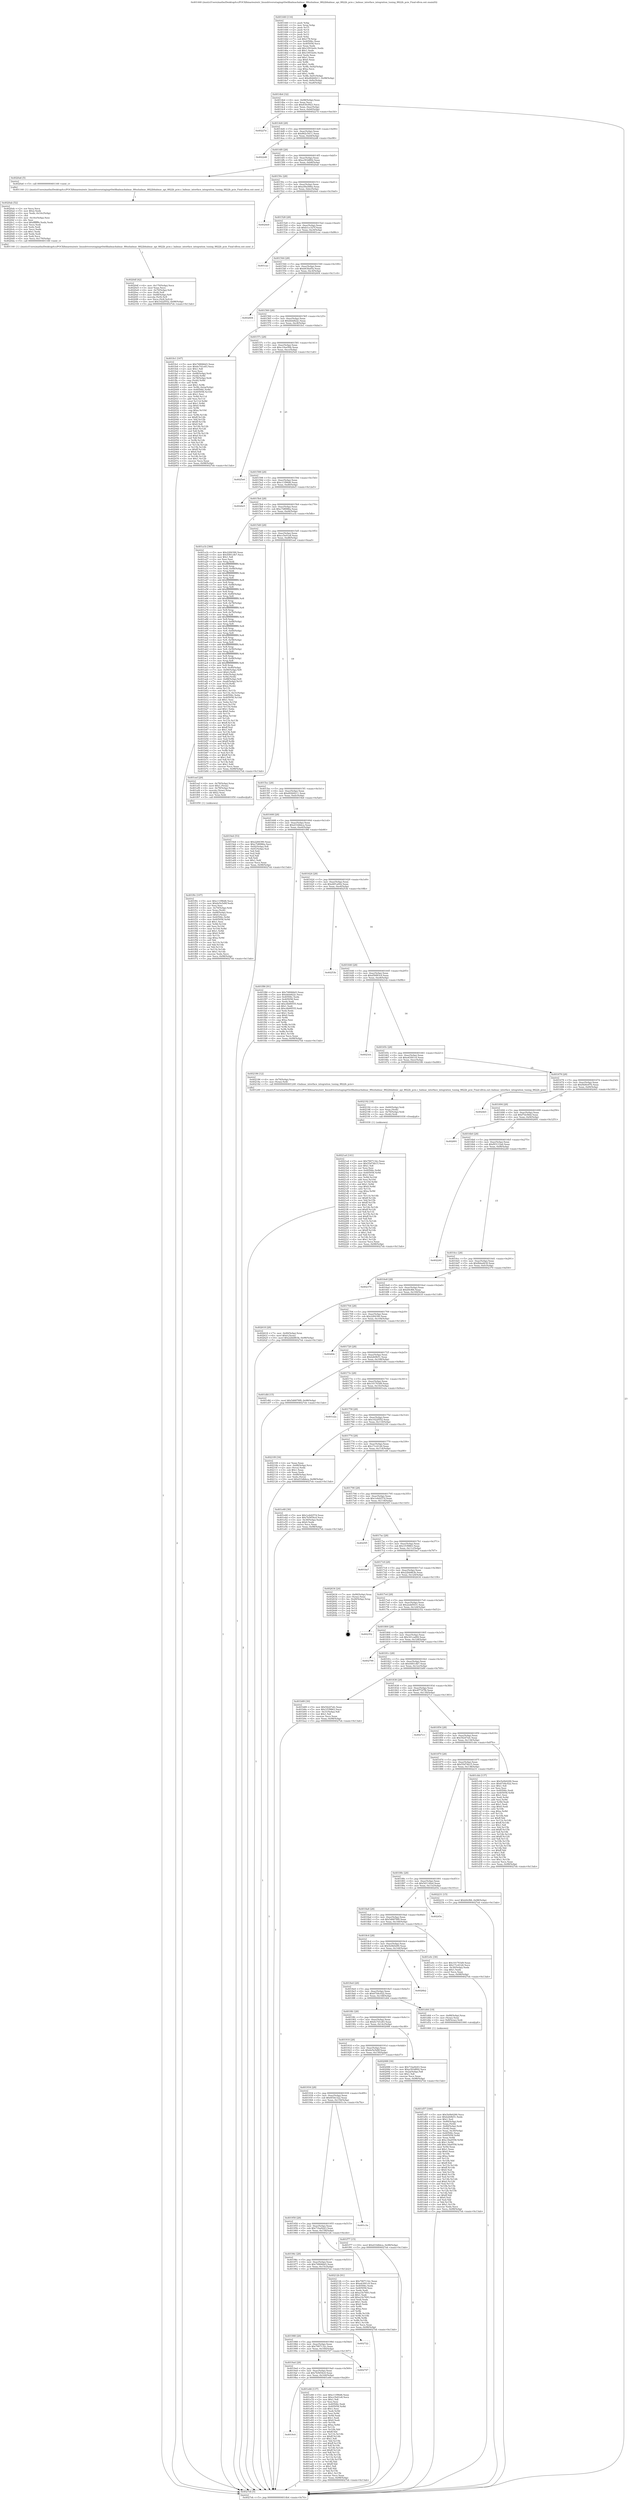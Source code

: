digraph "0x401440" {
  label = "0x401440 (/mnt/c/Users/mathe/Desktop/tcc/POCII/binaries/extr_linuxdriversstagingrtlwifihalmachalmac_88xxhalmac_8822bhalmac_api_8822b_pcie.c_halmac_interface_integration_tuning_8822b_pcie_Final-ollvm.out::main(0))"
  labelloc = "t"
  node[shape=record]

  Entry [label="",width=0.3,height=0.3,shape=circle,fillcolor=black,style=filled]
  "0x4014b4" [label="{
     0x4014b4 [32]\l
     | [instrs]\l
     &nbsp;&nbsp;0x4014b4 \<+6\>: mov -0x98(%rbp),%eax\l
     &nbsp;&nbsp;0x4014ba \<+2\>: mov %eax,%ecx\l
     &nbsp;&nbsp;0x4014bc \<+6\>: sub $0x830cf923,%ecx\l
     &nbsp;&nbsp;0x4014c2 \<+6\>: mov %eax,-0xac(%rbp)\l
     &nbsp;&nbsp;0x4014c8 \<+6\>: mov %ecx,-0xb0(%rbp)\l
     &nbsp;&nbsp;0x4014ce \<+6\>: je 000000000040227d \<main+0xe3d\>\l
  }"]
  "0x40227d" [label="{
     0x40227d\l
  }", style=dashed]
  "0x4014d4" [label="{
     0x4014d4 [28]\l
     | [instrs]\l
     &nbsp;&nbsp;0x4014d4 \<+5\>: jmp 00000000004014d9 \<main+0x99\>\l
     &nbsp;&nbsp;0x4014d9 \<+6\>: mov -0xac(%rbp),%eax\l
     &nbsp;&nbsp;0x4014df \<+5\>: sub $0x862c5411,%eax\l
     &nbsp;&nbsp;0x4014e4 \<+6\>: mov %eax,-0xb4(%rbp)\l
     &nbsp;&nbsp;0x4014ea \<+6\>: je 00000000004022d8 \<main+0xe98\>\l
  }"]
  Exit [label="",width=0.3,height=0.3,shape=circle,fillcolor=black,style=filled,peripheries=2]
  "0x4022d8" [label="{
     0x4022d8\l
  }", style=dashed]
  "0x4014f0" [label="{
     0x4014f0 [28]\l
     | [instrs]\l
     &nbsp;&nbsp;0x4014f0 \<+5\>: jmp 00000000004014f5 \<main+0xb5\>\l
     &nbsp;&nbsp;0x4014f5 \<+6\>: mov -0xac(%rbp),%eax\l
     &nbsp;&nbsp;0x4014fb \<+5\>: sub $0xa393d892,%eax\l
     &nbsp;&nbsp;0x401500 \<+6\>: mov %eax,-0xb8(%rbp)\l
     &nbsp;&nbsp;0x401506 \<+6\>: je 00000000004020a6 \<main+0xc66\>\l
  }"]
  "0x4021a4" [label="{
     0x4021a4 [141]\l
     | [instrs]\l
     &nbsp;&nbsp;0x4021a4 \<+5\>: mov $0x7907132c,%eax\l
     &nbsp;&nbsp;0x4021a9 \<+5\>: mov $0x55d74b15,%ecx\l
     &nbsp;&nbsp;0x4021ae \<+2\>: mov $0x1,%dl\l
     &nbsp;&nbsp;0x4021b0 \<+2\>: xor %esi,%esi\l
     &nbsp;&nbsp;0x4021b2 \<+8\>: mov 0x40506c,%r8d\l
     &nbsp;&nbsp;0x4021ba \<+8\>: mov 0x405058,%r9d\l
     &nbsp;&nbsp;0x4021c2 \<+3\>: sub $0x1,%esi\l
     &nbsp;&nbsp;0x4021c5 \<+3\>: mov %r8d,%r10d\l
     &nbsp;&nbsp;0x4021c8 \<+3\>: add %esi,%r10d\l
     &nbsp;&nbsp;0x4021cb \<+4\>: imul %r10d,%r8d\l
     &nbsp;&nbsp;0x4021cf \<+4\>: and $0x1,%r8d\l
     &nbsp;&nbsp;0x4021d3 \<+4\>: cmp $0x0,%r8d\l
     &nbsp;&nbsp;0x4021d7 \<+4\>: sete %r11b\l
     &nbsp;&nbsp;0x4021db \<+4\>: cmp $0xa,%r9d\l
     &nbsp;&nbsp;0x4021df \<+3\>: setl %bl\l
     &nbsp;&nbsp;0x4021e2 \<+3\>: mov %r11b,%r14b\l
     &nbsp;&nbsp;0x4021e5 \<+4\>: xor $0xff,%r14b\l
     &nbsp;&nbsp;0x4021e9 \<+3\>: mov %bl,%r15b\l
     &nbsp;&nbsp;0x4021ec \<+4\>: xor $0xff,%r15b\l
     &nbsp;&nbsp;0x4021f0 \<+3\>: xor $0x1,%dl\l
     &nbsp;&nbsp;0x4021f3 \<+3\>: mov %r14b,%r12b\l
     &nbsp;&nbsp;0x4021f6 \<+4\>: and $0xff,%r12b\l
     &nbsp;&nbsp;0x4021fa \<+3\>: and %dl,%r11b\l
     &nbsp;&nbsp;0x4021fd \<+3\>: mov %r15b,%r13b\l
     &nbsp;&nbsp;0x402200 \<+4\>: and $0xff,%r13b\l
     &nbsp;&nbsp;0x402204 \<+2\>: and %dl,%bl\l
     &nbsp;&nbsp;0x402206 \<+3\>: or %r11b,%r12b\l
     &nbsp;&nbsp;0x402209 \<+3\>: or %bl,%r13b\l
     &nbsp;&nbsp;0x40220c \<+3\>: xor %r13b,%r12b\l
     &nbsp;&nbsp;0x40220f \<+3\>: or %r15b,%r14b\l
     &nbsp;&nbsp;0x402212 \<+4\>: xor $0xff,%r14b\l
     &nbsp;&nbsp;0x402216 \<+3\>: or $0x1,%dl\l
     &nbsp;&nbsp;0x402219 \<+3\>: and %dl,%r14b\l
     &nbsp;&nbsp;0x40221c \<+3\>: or %r14b,%r12b\l
     &nbsp;&nbsp;0x40221f \<+4\>: test $0x1,%r12b\l
     &nbsp;&nbsp;0x402223 \<+3\>: cmovne %ecx,%eax\l
     &nbsp;&nbsp;0x402226 \<+6\>: mov %eax,-0x98(%rbp)\l
     &nbsp;&nbsp;0x40222c \<+5\>: jmp 00000000004027eb \<main+0x13ab\>\l
  }"]
  "0x4020a6" [label="{
     0x4020a6 [5]\l
     | [instrs]\l
     &nbsp;&nbsp;0x4020a6 \<+5\>: call 0000000000401160 \<next_i\>\l
     | [calls]\l
     &nbsp;&nbsp;0x401160 \{1\} (/mnt/c/Users/mathe/Desktop/tcc/POCII/binaries/extr_linuxdriversstagingrtlwifihalmachalmac_88xxhalmac_8822bhalmac_api_8822b_pcie.c_halmac_interface_integration_tuning_8822b_pcie_Final-ollvm.out::next_i)\l
  }"]
  "0x40150c" [label="{
     0x40150c [28]\l
     | [instrs]\l
     &nbsp;&nbsp;0x40150c \<+5\>: jmp 0000000000401511 \<main+0xd1\>\l
     &nbsp;&nbsp;0x401511 \<+6\>: mov -0xac(%rbp),%eax\l
     &nbsp;&nbsp;0x401517 \<+5\>: sub $0xa56a566a,%eax\l
     &nbsp;&nbsp;0x40151c \<+6\>: mov %eax,-0xbc(%rbp)\l
     &nbsp;&nbsp;0x401522 \<+6\>: je 00000000004024e0 \<main+0x10a0\>\l
  }"]
  "0x402192" [label="{
     0x402192 [18]\l
     | [instrs]\l
     &nbsp;&nbsp;0x402192 \<+4\>: mov -0x60(%rbp),%rdi\l
     &nbsp;&nbsp;0x402196 \<+2\>: mov %eax,(%rdi)\l
     &nbsp;&nbsp;0x402198 \<+4\>: mov -0x70(%rbp),%rdi\l
     &nbsp;&nbsp;0x40219c \<+3\>: mov (%rdi),%rdi\l
     &nbsp;&nbsp;0x40219f \<+5\>: call 0000000000401030 \<free@plt\>\l
     | [calls]\l
     &nbsp;&nbsp;0x401030 \{1\} (unknown)\l
  }"]
  "0x4024e0" [label="{
     0x4024e0\l
  }", style=dashed]
  "0x401528" [label="{
     0x401528 [28]\l
     | [instrs]\l
     &nbsp;&nbsp;0x401528 \<+5\>: jmp 000000000040152d \<main+0xed\>\l
     &nbsp;&nbsp;0x40152d \<+6\>: mov -0xac(%rbp),%eax\l
     &nbsp;&nbsp;0x401533 \<+5\>: sub $0xb1cc327f,%eax\l
     &nbsp;&nbsp;0x401538 \<+6\>: mov %eax,-0xc0(%rbp)\l
     &nbsp;&nbsp;0x40153e \<+6\>: je 0000000000401cac \<main+0x86c\>\l
  }"]
  "0x4020df" [label="{
     0x4020df [42]\l
     | [instrs]\l
     &nbsp;&nbsp;0x4020df \<+6\>: mov -0x170(%rbp),%ecx\l
     &nbsp;&nbsp;0x4020e5 \<+3\>: imul %eax,%ecx\l
     &nbsp;&nbsp;0x4020e8 \<+4\>: mov -0x70(%rbp),%r8\l
     &nbsp;&nbsp;0x4020ec \<+3\>: mov (%r8),%r8\l
     &nbsp;&nbsp;0x4020ef \<+4\>: mov -0x68(%rbp),%r9\l
     &nbsp;&nbsp;0x4020f3 \<+3\>: movslq (%r9),%r9\l
     &nbsp;&nbsp;0x4020f6 \<+4\>: mov %ecx,(%r8,%r9,4)\l
     &nbsp;&nbsp;0x4020fa \<+10\>: movl $0x1022f552,-0x98(%rbp)\l
     &nbsp;&nbsp;0x402104 \<+5\>: jmp 00000000004027eb \<main+0x13ab\>\l
  }"]
  "0x401cac" [label="{
     0x401cac\l
  }", style=dashed]
  "0x401544" [label="{
     0x401544 [28]\l
     | [instrs]\l
     &nbsp;&nbsp;0x401544 \<+5\>: jmp 0000000000401549 \<main+0x109\>\l
     &nbsp;&nbsp;0x401549 \<+6\>: mov -0xac(%rbp),%eax\l
     &nbsp;&nbsp;0x40154f \<+5\>: sub $0xb63fad5a,%eax\l
     &nbsp;&nbsp;0x401554 \<+6\>: mov %eax,-0xc4(%rbp)\l
     &nbsp;&nbsp;0x40155a \<+6\>: je 0000000000402604 \<main+0x11c4\>\l
  }"]
  "0x4020ab" [label="{
     0x4020ab [52]\l
     | [instrs]\l
     &nbsp;&nbsp;0x4020ab \<+2\>: xor %ecx,%ecx\l
     &nbsp;&nbsp;0x4020ad \<+5\>: mov $0x2,%edx\l
     &nbsp;&nbsp;0x4020b2 \<+6\>: mov %edx,-0x16c(%rbp)\l
     &nbsp;&nbsp;0x4020b8 \<+1\>: cltd\l
     &nbsp;&nbsp;0x4020b9 \<+6\>: mov -0x16c(%rbp),%esi\l
     &nbsp;&nbsp;0x4020bf \<+2\>: idiv %esi\l
     &nbsp;&nbsp;0x4020c1 \<+6\>: imul $0xfffffffe,%edx,%edx\l
     &nbsp;&nbsp;0x4020c7 \<+2\>: mov %ecx,%edi\l
     &nbsp;&nbsp;0x4020c9 \<+2\>: sub %edx,%edi\l
     &nbsp;&nbsp;0x4020cb \<+2\>: mov %ecx,%edx\l
     &nbsp;&nbsp;0x4020cd \<+3\>: sub $0x1,%edx\l
     &nbsp;&nbsp;0x4020d0 \<+2\>: add %edx,%edi\l
     &nbsp;&nbsp;0x4020d2 \<+2\>: sub %edi,%ecx\l
     &nbsp;&nbsp;0x4020d4 \<+6\>: mov %ecx,-0x170(%rbp)\l
     &nbsp;&nbsp;0x4020da \<+5\>: call 0000000000401160 \<next_i\>\l
     | [calls]\l
     &nbsp;&nbsp;0x401160 \{1\} (/mnt/c/Users/mathe/Desktop/tcc/POCII/binaries/extr_linuxdriversstagingrtlwifihalmachalmac_88xxhalmac_8822bhalmac_api_8822b_pcie.c_halmac_interface_integration_tuning_8822b_pcie_Final-ollvm.out::next_i)\l
  }"]
  "0x402604" [label="{
     0x402604\l
  }", style=dashed]
  "0x401560" [label="{
     0x401560 [28]\l
     | [instrs]\l
     &nbsp;&nbsp;0x401560 \<+5\>: jmp 0000000000401565 \<main+0x125\>\l
     &nbsp;&nbsp;0x401565 \<+6\>: mov -0xac(%rbp),%eax\l
     &nbsp;&nbsp;0x40156b \<+5\>: sub $0xbfeb822c,%eax\l
     &nbsp;&nbsp;0x401570 \<+6\>: mov %eax,-0xc8(%rbp)\l
     &nbsp;&nbsp;0x401576 \<+6\>: je 0000000000401fe1 \<main+0xba1\>\l
  }"]
  "0x401f0c" [label="{
     0x401f0c [107]\l
     | [instrs]\l
     &nbsp;&nbsp;0x401f0c \<+5\>: mov $0xc11f96d6,%ecx\l
     &nbsp;&nbsp;0x401f11 \<+5\>: mov $0x6e5e5d9f,%edx\l
     &nbsp;&nbsp;0x401f16 \<+2\>: xor %esi,%esi\l
     &nbsp;&nbsp;0x401f18 \<+4\>: mov -0x70(%rbp),%rdi\l
     &nbsp;&nbsp;0x401f1c \<+3\>: mov %rax,(%rdi)\l
     &nbsp;&nbsp;0x401f1f \<+4\>: mov -0x68(%rbp),%rax\l
     &nbsp;&nbsp;0x401f23 \<+6\>: movl $0x0,(%rax)\l
     &nbsp;&nbsp;0x401f29 \<+8\>: mov 0x40506c,%r8d\l
     &nbsp;&nbsp;0x401f31 \<+8\>: mov 0x405058,%r9d\l
     &nbsp;&nbsp;0x401f39 \<+3\>: sub $0x1,%esi\l
     &nbsp;&nbsp;0x401f3c \<+3\>: mov %r8d,%r10d\l
     &nbsp;&nbsp;0x401f3f \<+3\>: add %esi,%r10d\l
     &nbsp;&nbsp;0x401f42 \<+4\>: imul %r10d,%r8d\l
     &nbsp;&nbsp;0x401f46 \<+4\>: and $0x1,%r8d\l
     &nbsp;&nbsp;0x401f4a \<+4\>: cmp $0x0,%r8d\l
     &nbsp;&nbsp;0x401f4e \<+4\>: sete %r11b\l
     &nbsp;&nbsp;0x401f52 \<+4\>: cmp $0xa,%r9d\l
     &nbsp;&nbsp;0x401f56 \<+3\>: setl %bl\l
     &nbsp;&nbsp;0x401f59 \<+3\>: mov %r11b,%r14b\l
     &nbsp;&nbsp;0x401f5c \<+3\>: and %bl,%r14b\l
     &nbsp;&nbsp;0x401f5f \<+3\>: xor %bl,%r11b\l
     &nbsp;&nbsp;0x401f62 \<+3\>: or %r11b,%r14b\l
     &nbsp;&nbsp;0x401f65 \<+4\>: test $0x1,%r14b\l
     &nbsp;&nbsp;0x401f69 \<+3\>: cmovne %edx,%ecx\l
     &nbsp;&nbsp;0x401f6c \<+6\>: mov %ecx,-0x98(%rbp)\l
     &nbsp;&nbsp;0x401f72 \<+5\>: jmp 00000000004027eb \<main+0x13ab\>\l
  }"]
  "0x401fe1" [label="{
     0x401fe1 [167]\l
     | [instrs]\l
     &nbsp;&nbsp;0x401fe1 \<+5\>: mov $0x748066d3,%eax\l
     &nbsp;&nbsp;0x401fe6 \<+5\>: mov $0x6c7d1e83,%ecx\l
     &nbsp;&nbsp;0x401feb \<+2\>: mov $0x1,%dl\l
     &nbsp;&nbsp;0x401fed \<+2\>: xor %esi,%esi\l
     &nbsp;&nbsp;0x401fef \<+4\>: mov -0x68(%rbp),%rdi\l
     &nbsp;&nbsp;0x401ff3 \<+3\>: mov (%rdi),%r8d\l
     &nbsp;&nbsp;0x401ff6 \<+4\>: mov -0x78(%rbp),%rdi\l
     &nbsp;&nbsp;0x401ffa \<+3\>: cmp (%rdi),%r8d\l
     &nbsp;&nbsp;0x401ffd \<+4\>: setl %r9b\l
     &nbsp;&nbsp;0x402001 \<+4\>: and $0x1,%r9b\l
     &nbsp;&nbsp;0x402005 \<+4\>: mov %r9b,-0x2a(%rbp)\l
     &nbsp;&nbsp;0x402009 \<+8\>: mov 0x40506c,%r8d\l
     &nbsp;&nbsp;0x402011 \<+8\>: mov 0x405058,%r10d\l
     &nbsp;&nbsp;0x402019 \<+3\>: sub $0x1,%esi\l
     &nbsp;&nbsp;0x40201c \<+3\>: mov %r8d,%r11d\l
     &nbsp;&nbsp;0x40201f \<+3\>: add %esi,%r11d\l
     &nbsp;&nbsp;0x402022 \<+4\>: imul %r11d,%r8d\l
     &nbsp;&nbsp;0x402026 \<+4\>: and $0x1,%r8d\l
     &nbsp;&nbsp;0x40202a \<+4\>: cmp $0x0,%r8d\l
     &nbsp;&nbsp;0x40202e \<+4\>: sete %r9b\l
     &nbsp;&nbsp;0x402032 \<+4\>: cmp $0xa,%r10d\l
     &nbsp;&nbsp;0x402036 \<+3\>: setl %bl\l
     &nbsp;&nbsp;0x402039 \<+3\>: mov %r9b,%r14b\l
     &nbsp;&nbsp;0x40203c \<+4\>: xor $0xff,%r14b\l
     &nbsp;&nbsp;0x402040 \<+3\>: mov %bl,%r15b\l
     &nbsp;&nbsp;0x402043 \<+4\>: xor $0xff,%r15b\l
     &nbsp;&nbsp;0x402047 \<+3\>: xor $0x0,%dl\l
     &nbsp;&nbsp;0x40204a \<+3\>: mov %r14b,%r12b\l
     &nbsp;&nbsp;0x40204d \<+4\>: and $0x0,%r12b\l
     &nbsp;&nbsp;0x402051 \<+3\>: and %dl,%r9b\l
     &nbsp;&nbsp;0x402054 \<+3\>: mov %r15b,%r13b\l
     &nbsp;&nbsp;0x402057 \<+4\>: and $0x0,%r13b\l
     &nbsp;&nbsp;0x40205b \<+2\>: and %dl,%bl\l
     &nbsp;&nbsp;0x40205d \<+3\>: or %r9b,%r12b\l
     &nbsp;&nbsp;0x402060 \<+3\>: or %bl,%r13b\l
     &nbsp;&nbsp;0x402063 \<+3\>: xor %r13b,%r12b\l
     &nbsp;&nbsp;0x402066 \<+3\>: or %r15b,%r14b\l
     &nbsp;&nbsp;0x402069 \<+4\>: xor $0xff,%r14b\l
     &nbsp;&nbsp;0x40206d \<+3\>: or $0x0,%dl\l
     &nbsp;&nbsp;0x402070 \<+3\>: and %dl,%r14b\l
     &nbsp;&nbsp;0x402073 \<+3\>: or %r14b,%r12b\l
     &nbsp;&nbsp;0x402076 \<+4\>: test $0x1,%r12b\l
     &nbsp;&nbsp;0x40207a \<+3\>: cmovne %ecx,%eax\l
     &nbsp;&nbsp;0x40207d \<+6\>: mov %eax,-0x98(%rbp)\l
     &nbsp;&nbsp;0x402083 \<+5\>: jmp 00000000004027eb \<main+0x13ab\>\l
  }"]
  "0x40157c" [label="{
     0x40157c [28]\l
     | [instrs]\l
     &nbsp;&nbsp;0x40157c \<+5\>: jmp 0000000000401581 \<main+0x141\>\l
     &nbsp;&nbsp;0x401581 \<+6\>: mov -0xac(%rbp),%eax\l
     &nbsp;&nbsp;0x401587 \<+5\>: sub $0xc10ee50b,%eax\l
     &nbsp;&nbsp;0x40158c \<+6\>: mov %eax,-0xcc(%rbp)\l
     &nbsp;&nbsp;0x401592 \<+6\>: je 00000000004025e6 \<main+0x11a6\>\l
  }"]
  "0x4019c0" [label="{
     0x4019c0\l
  }", style=dashed]
  "0x4025e6" [label="{
     0x4025e6\l
  }", style=dashed]
  "0x401598" [label="{
     0x401598 [28]\l
     | [instrs]\l
     &nbsp;&nbsp;0x401598 \<+5\>: jmp 000000000040159d \<main+0x15d\>\l
     &nbsp;&nbsp;0x40159d \<+6\>: mov -0xac(%rbp),%eax\l
     &nbsp;&nbsp;0x4015a3 \<+5\>: sub $0xc11f96d6,%eax\l
     &nbsp;&nbsp;0x4015a8 \<+6\>: mov %eax,-0xd0(%rbp)\l
     &nbsp;&nbsp;0x4015ae \<+6\>: je 00000000004026e5 \<main+0x12a5\>\l
  }"]
  "0x401e66" [label="{
     0x401e66 [137]\l
     | [instrs]\l
     &nbsp;&nbsp;0x401e66 \<+5\>: mov $0xc11f96d6,%eax\l
     &nbsp;&nbsp;0x401e6b \<+5\>: mov $0xcc5e01e8,%ecx\l
     &nbsp;&nbsp;0x401e70 \<+2\>: mov $0x1,%dl\l
     &nbsp;&nbsp;0x401e72 \<+2\>: xor %esi,%esi\l
     &nbsp;&nbsp;0x401e74 \<+7\>: mov 0x40506c,%edi\l
     &nbsp;&nbsp;0x401e7b \<+8\>: mov 0x405058,%r8d\l
     &nbsp;&nbsp;0x401e83 \<+3\>: sub $0x1,%esi\l
     &nbsp;&nbsp;0x401e86 \<+3\>: mov %edi,%r9d\l
     &nbsp;&nbsp;0x401e89 \<+3\>: add %esi,%r9d\l
     &nbsp;&nbsp;0x401e8c \<+4\>: imul %r9d,%edi\l
     &nbsp;&nbsp;0x401e90 \<+3\>: and $0x1,%edi\l
     &nbsp;&nbsp;0x401e93 \<+3\>: cmp $0x0,%edi\l
     &nbsp;&nbsp;0x401e96 \<+4\>: sete %r10b\l
     &nbsp;&nbsp;0x401e9a \<+4\>: cmp $0xa,%r8d\l
     &nbsp;&nbsp;0x401e9e \<+4\>: setl %r11b\l
     &nbsp;&nbsp;0x401ea2 \<+3\>: mov %r10b,%bl\l
     &nbsp;&nbsp;0x401ea5 \<+3\>: xor $0xff,%bl\l
     &nbsp;&nbsp;0x401ea8 \<+3\>: mov %r11b,%r14b\l
     &nbsp;&nbsp;0x401eab \<+4\>: xor $0xff,%r14b\l
     &nbsp;&nbsp;0x401eaf \<+3\>: xor $0x1,%dl\l
     &nbsp;&nbsp;0x401eb2 \<+3\>: mov %bl,%r15b\l
     &nbsp;&nbsp;0x401eb5 \<+4\>: and $0xff,%r15b\l
     &nbsp;&nbsp;0x401eb9 \<+3\>: and %dl,%r10b\l
     &nbsp;&nbsp;0x401ebc \<+3\>: mov %r14b,%r12b\l
     &nbsp;&nbsp;0x401ebf \<+4\>: and $0xff,%r12b\l
     &nbsp;&nbsp;0x401ec3 \<+3\>: and %dl,%r11b\l
     &nbsp;&nbsp;0x401ec6 \<+3\>: or %r10b,%r15b\l
     &nbsp;&nbsp;0x401ec9 \<+3\>: or %r11b,%r12b\l
     &nbsp;&nbsp;0x401ecc \<+3\>: xor %r12b,%r15b\l
     &nbsp;&nbsp;0x401ecf \<+3\>: or %r14b,%bl\l
     &nbsp;&nbsp;0x401ed2 \<+3\>: xor $0xff,%bl\l
     &nbsp;&nbsp;0x401ed5 \<+3\>: or $0x1,%dl\l
     &nbsp;&nbsp;0x401ed8 \<+2\>: and %dl,%bl\l
     &nbsp;&nbsp;0x401eda \<+3\>: or %bl,%r15b\l
     &nbsp;&nbsp;0x401edd \<+4\>: test $0x1,%r15b\l
     &nbsp;&nbsp;0x401ee1 \<+3\>: cmovne %ecx,%eax\l
     &nbsp;&nbsp;0x401ee4 \<+6\>: mov %eax,-0x98(%rbp)\l
     &nbsp;&nbsp;0x401eea \<+5\>: jmp 00000000004027eb \<main+0x13ab\>\l
  }"]
  "0x4026e5" [label="{
     0x4026e5\l
  }", style=dashed]
  "0x4015b4" [label="{
     0x4015b4 [28]\l
     | [instrs]\l
     &nbsp;&nbsp;0x4015b4 \<+5\>: jmp 00000000004015b9 \<main+0x179\>\l
     &nbsp;&nbsp;0x4015b9 \<+6\>: mov -0xac(%rbp),%eax\l
     &nbsp;&nbsp;0x4015bf \<+5\>: sub $0xc7d8986a,%eax\l
     &nbsp;&nbsp;0x4015c4 \<+6\>: mov %eax,-0xd4(%rbp)\l
     &nbsp;&nbsp;0x4015ca \<+6\>: je 0000000000401a1b \<main+0x5db\>\l
  }"]
  "0x4019a4" [label="{
     0x4019a4 [28]\l
     | [instrs]\l
     &nbsp;&nbsp;0x4019a4 \<+5\>: jmp 00000000004019a9 \<main+0x569\>\l
     &nbsp;&nbsp;0x4019a9 \<+6\>: mov -0xac(%rbp),%eax\l
     &nbsp;&nbsp;0x4019af \<+5\>: sub $0x7b5654c0,%eax\l
     &nbsp;&nbsp;0x4019b4 \<+6\>: mov %eax,-0x164(%rbp)\l
     &nbsp;&nbsp;0x4019ba \<+6\>: je 0000000000401e66 \<main+0xa26\>\l
  }"]
  "0x401a1b" [label="{
     0x401a1b [366]\l
     | [instrs]\l
     &nbsp;&nbsp;0x401a1b \<+5\>: mov $0x2284390,%eax\l
     &nbsp;&nbsp;0x401a20 \<+5\>: mov $0x4481cfb7,%ecx\l
     &nbsp;&nbsp;0x401a25 \<+2\>: mov $0x1,%dl\l
     &nbsp;&nbsp;0x401a27 \<+2\>: xor %esi,%esi\l
     &nbsp;&nbsp;0x401a29 \<+3\>: mov %rsp,%rdi\l
     &nbsp;&nbsp;0x401a2c \<+4\>: add $0xfffffffffffffff0,%rdi\l
     &nbsp;&nbsp;0x401a30 \<+3\>: mov %rdi,%rsp\l
     &nbsp;&nbsp;0x401a33 \<+7\>: mov %rdi,-0x90(%rbp)\l
     &nbsp;&nbsp;0x401a3a \<+3\>: mov %rsp,%rdi\l
     &nbsp;&nbsp;0x401a3d \<+4\>: add $0xfffffffffffffff0,%rdi\l
     &nbsp;&nbsp;0x401a41 \<+3\>: mov %rdi,%rsp\l
     &nbsp;&nbsp;0x401a44 \<+3\>: mov %rsp,%r8\l
     &nbsp;&nbsp;0x401a47 \<+4\>: add $0xfffffffffffffff0,%r8\l
     &nbsp;&nbsp;0x401a4b \<+3\>: mov %r8,%rsp\l
     &nbsp;&nbsp;0x401a4e \<+7\>: mov %r8,-0x88(%rbp)\l
     &nbsp;&nbsp;0x401a55 \<+3\>: mov %rsp,%r8\l
     &nbsp;&nbsp;0x401a58 \<+4\>: add $0xfffffffffffffff0,%r8\l
     &nbsp;&nbsp;0x401a5c \<+3\>: mov %r8,%rsp\l
     &nbsp;&nbsp;0x401a5f \<+4\>: mov %r8,-0x80(%rbp)\l
     &nbsp;&nbsp;0x401a63 \<+3\>: mov %rsp,%r8\l
     &nbsp;&nbsp;0x401a66 \<+4\>: add $0xfffffffffffffff0,%r8\l
     &nbsp;&nbsp;0x401a6a \<+3\>: mov %r8,%rsp\l
     &nbsp;&nbsp;0x401a6d \<+4\>: mov %r8,-0x78(%rbp)\l
     &nbsp;&nbsp;0x401a71 \<+3\>: mov %rsp,%r8\l
     &nbsp;&nbsp;0x401a74 \<+4\>: add $0xfffffffffffffff0,%r8\l
     &nbsp;&nbsp;0x401a78 \<+3\>: mov %r8,%rsp\l
     &nbsp;&nbsp;0x401a7b \<+4\>: mov %r8,-0x70(%rbp)\l
     &nbsp;&nbsp;0x401a7f \<+3\>: mov %rsp,%r8\l
     &nbsp;&nbsp;0x401a82 \<+4\>: add $0xfffffffffffffff0,%r8\l
     &nbsp;&nbsp;0x401a86 \<+3\>: mov %r8,%rsp\l
     &nbsp;&nbsp;0x401a89 \<+4\>: mov %r8,-0x68(%rbp)\l
     &nbsp;&nbsp;0x401a8d \<+3\>: mov %rsp,%r8\l
     &nbsp;&nbsp;0x401a90 \<+4\>: add $0xfffffffffffffff0,%r8\l
     &nbsp;&nbsp;0x401a94 \<+3\>: mov %r8,%rsp\l
     &nbsp;&nbsp;0x401a97 \<+4\>: mov %r8,-0x60(%rbp)\l
     &nbsp;&nbsp;0x401a9b \<+3\>: mov %rsp,%r8\l
     &nbsp;&nbsp;0x401a9e \<+4\>: add $0xfffffffffffffff0,%r8\l
     &nbsp;&nbsp;0x401aa2 \<+3\>: mov %r8,%rsp\l
     &nbsp;&nbsp;0x401aa5 \<+4\>: mov %r8,-0x58(%rbp)\l
     &nbsp;&nbsp;0x401aa9 \<+3\>: mov %rsp,%r8\l
     &nbsp;&nbsp;0x401aac \<+4\>: add $0xfffffffffffffff0,%r8\l
     &nbsp;&nbsp;0x401ab0 \<+3\>: mov %r8,%rsp\l
     &nbsp;&nbsp;0x401ab3 \<+4\>: mov %r8,-0x50(%rbp)\l
     &nbsp;&nbsp;0x401ab7 \<+3\>: mov %rsp,%r8\l
     &nbsp;&nbsp;0x401aba \<+4\>: add $0xfffffffffffffff0,%r8\l
     &nbsp;&nbsp;0x401abe \<+3\>: mov %r8,%rsp\l
     &nbsp;&nbsp;0x401ac1 \<+4\>: mov %r8,-0x48(%rbp)\l
     &nbsp;&nbsp;0x401ac5 \<+3\>: mov %rsp,%r8\l
     &nbsp;&nbsp;0x401ac8 \<+4\>: add $0xfffffffffffffff0,%r8\l
     &nbsp;&nbsp;0x401acc \<+3\>: mov %r8,%rsp\l
     &nbsp;&nbsp;0x401acf \<+4\>: mov %r8,-0x40(%rbp)\l
     &nbsp;&nbsp;0x401ad3 \<+7\>: mov -0x90(%rbp),%r8\l
     &nbsp;&nbsp;0x401ada \<+7\>: movl $0x0,(%r8)\l
     &nbsp;&nbsp;0x401ae1 \<+7\>: mov -0x9c(%rbp),%r9d\l
     &nbsp;&nbsp;0x401ae8 \<+3\>: mov %r9d,(%rdi)\l
     &nbsp;&nbsp;0x401aeb \<+7\>: mov -0x88(%rbp),%r8\l
     &nbsp;&nbsp;0x401af2 \<+7\>: mov -0xa8(%rbp),%r10\l
     &nbsp;&nbsp;0x401af9 \<+3\>: mov %r10,(%r8)\l
     &nbsp;&nbsp;0x401afc \<+3\>: cmpl $0x2,(%rdi)\l
     &nbsp;&nbsp;0x401aff \<+4\>: setne %r11b\l
     &nbsp;&nbsp;0x401b03 \<+4\>: and $0x1,%r11b\l
     &nbsp;&nbsp;0x401b07 \<+4\>: mov %r11b,-0x31(%rbp)\l
     &nbsp;&nbsp;0x401b0b \<+7\>: mov 0x40506c,%ebx\l
     &nbsp;&nbsp;0x401b12 \<+8\>: mov 0x405058,%r14d\l
     &nbsp;&nbsp;0x401b1a \<+3\>: sub $0x1,%esi\l
     &nbsp;&nbsp;0x401b1d \<+3\>: mov %ebx,%r15d\l
     &nbsp;&nbsp;0x401b20 \<+3\>: add %esi,%r15d\l
     &nbsp;&nbsp;0x401b23 \<+4\>: imul %r15d,%ebx\l
     &nbsp;&nbsp;0x401b27 \<+3\>: and $0x1,%ebx\l
     &nbsp;&nbsp;0x401b2a \<+3\>: cmp $0x0,%ebx\l
     &nbsp;&nbsp;0x401b2d \<+4\>: sete %r11b\l
     &nbsp;&nbsp;0x401b31 \<+4\>: cmp $0xa,%r14d\l
     &nbsp;&nbsp;0x401b35 \<+4\>: setl %r12b\l
     &nbsp;&nbsp;0x401b39 \<+3\>: mov %r11b,%r13b\l
     &nbsp;&nbsp;0x401b3c \<+4\>: xor $0xff,%r13b\l
     &nbsp;&nbsp;0x401b40 \<+3\>: mov %r12b,%sil\l
     &nbsp;&nbsp;0x401b43 \<+4\>: xor $0xff,%sil\l
     &nbsp;&nbsp;0x401b47 \<+3\>: xor $0x1,%dl\l
     &nbsp;&nbsp;0x401b4a \<+3\>: mov %r13b,%dil\l
     &nbsp;&nbsp;0x401b4d \<+4\>: and $0xff,%dil\l
     &nbsp;&nbsp;0x401b51 \<+3\>: and %dl,%r11b\l
     &nbsp;&nbsp;0x401b54 \<+3\>: mov %sil,%r8b\l
     &nbsp;&nbsp;0x401b57 \<+4\>: and $0xff,%r8b\l
     &nbsp;&nbsp;0x401b5b \<+3\>: and %dl,%r12b\l
     &nbsp;&nbsp;0x401b5e \<+3\>: or %r11b,%dil\l
     &nbsp;&nbsp;0x401b61 \<+3\>: or %r12b,%r8b\l
     &nbsp;&nbsp;0x401b64 \<+3\>: xor %r8b,%dil\l
     &nbsp;&nbsp;0x401b67 \<+3\>: or %sil,%r13b\l
     &nbsp;&nbsp;0x401b6a \<+4\>: xor $0xff,%r13b\l
     &nbsp;&nbsp;0x401b6e \<+3\>: or $0x1,%dl\l
     &nbsp;&nbsp;0x401b71 \<+3\>: and %dl,%r13b\l
     &nbsp;&nbsp;0x401b74 \<+3\>: or %r13b,%dil\l
     &nbsp;&nbsp;0x401b77 \<+4\>: test $0x1,%dil\l
     &nbsp;&nbsp;0x401b7b \<+3\>: cmovne %ecx,%eax\l
     &nbsp;&nbsp;0x401b7e \<+6\>: mov %eax,-0x98(%rbp)\l
     &nbsp;&nbsp;0x401b84 \<+5\>: jmp 00000000004027eb \<main+0x13ab\>\l
  }"]
  "0x4015d0" [label="{
     0x4015d0 [28]\l
     | [instrs]\l
     &nbsp;&nbsp;0x4015d0 \<+5\>: jmp 00000000004015d5 \<main+0x195\>\l
     &nbsp;&nbsp;0x4015d5 \<+6\>: mov -0xac(%rbp),%eax\l
     &nbsp;&nbsp;0x4015db \<+5\>: sub $0xcc5e01e8,%eax\l
     &nbsp;&nbsp;0x4015e0 \<+6\>: mov %eax,-0xd8(%rbp)\l
     &nbsp;&nbsp;0x4015e6 \<+6\>: je 0000000000401eef \<main+0xaaf\>\l
  }"]
  "0x402747" [label="{
     0x402747\l
  }", style=dashed]
  "0x401eef" [label="{
     0x401eef [29]\l
     | [instrs]\l
     &nbsp;&nbsp;0x401eef \<+4\>: mov -0x78(%rbp),%rax\l
     &nbsp;&nbsp;0x401ef3 \<+6\>: movl $0x1,(%rax)\l
     &nbsp;&nbsp;0x401ef9 \<+4\>: mov -0x78(%rbp),%rax\l
     &nbsp;&nbsp;0x401efd \<+3\>: movslq (%rax),%rax\l
     &nbsp;&nbsp;0x401f00 \<+4\>: shl $0x2,%rax\l
     &nbsp;&nbsp;0x401f04 \<+3\>: mov %rax,%rdi\l
     &nbsp;&nbsp;0x401f07 \<+5\>: call 0000000000401050 \<malloc@plt\>\l
     | [calls]\l
     &nbsp;&nbsp;0x401050 \{1\} (unknown)\l
  }"]
  "0x4015ec" [label="{
     0x4015ec [28]\l
     | [instrs]\l
     &nbsp;&nbsp;0x4015ec \<+5\>: jmp 00000000004015f1 \<main+0x1b1\>\l
     &nbsp;&nbsp;0x4015f1 \<+6\>: mov -0xac(%rbp),%eax\l
     &nbsp;&nbsp;0x4015f7 \<+5\>: sub $0xd02b9211,%eax\l
     &nbsp;&nbsp;0x4015fc \<+6\>: mov %eax,-0xdc(%rbp)\l
     &nbsp;&nbsp;0x401602 \<+6\>: je 00000000004019e6 \<main+0x5a6\>\l
  }"]
  "0x401988" [label="{
     0x401988 [28]\l
     | [instrs]\l
     &nbsp;&nbsp;0x401988 \<+5\>: jmp 000000000040198d \<main+0x54d\>\l
     &nbsp;&nbsp;0x40198d \<+6\>: mov -0xac(%rbp),%eax\l
     &nbsp;&nbsp;0x401993 \<+5\>: sub $0x7907132c,%eax\l
     &nbsp;&nbsp;0x401998 \<+6\>: mov %eax,-0x160(%rbp)\l
     &nbsp;&nbsp;0x40199e \<+6\>: je 0000000000402747 \<main+0x1307\>\l
  }"]
  "0x4019e6" [label="{
     0x4019e6 [53]\l
     | [instrs]\l
     &nbsp;&nbsp;0x4019e6 \<+5\>: mov $0x2284390,%eax\l
     &nbsp;&nbsp;0x4019eb \<+5\>: mov $0xc7d8986a,%ecx\l
     &nbsp;&nbsp;0x4019f0 \<+6\>: mov -0x92(%rbp),%dl\l
     &nbsp;&nbsp;0x4019f6 \<+7\>: mov -0x91(%rbp),%sil\l
     &nbsp;&nbsp;0x4019fd \<+3\>: mov %dl,%dil\l
     &nbsp;&nbsp;0x401a00 \<+3\>: and %sil,%dil\l
     &nbsp;&nbsp;0x401a03 \<+3\>: xor %sil,%dl\l
     &nbsp;&nbsp;0x401a06 \<+3\>: or %dl,%dil\l
     &nbsp;&nbsp;0x401a09 \<+4\>: test $0x1,%dil\l
     &nbsp;&nbsp;0x401a0d \<+3\>: cmovne %ecx,%eax\l
     &nbsp;&nbsp;0x401a10 \<+6\>: mov %eax,-0x98(%rbp)\l
     &nbsp;&nbsp;0x401a16 \<+5\>: jmp 00000000004027eb \<main+0x13ab\>\l
  }"]
  "0x401608" [label="{
     0x401608 [28]\l
     | [instrs]\l
     &nbsp;&nbsp;0x401608 \<+5\>: jmp 000000000040160d \<main+0x1cd\>\l
     &nbsp;&nbsp;0x40160d \<+6\>: mov -0xac(%rbp),%eax\l
     &nbsp;&nbsp;0x401613 \<+5\>: sub $0xd33dbbca,%eax\l
     &nbsp;&nbsp;0x401618 \<+6\>: mov %eax,-0xe0(%rbp)\l
     &nbsp;&nbsp;0x40161e \<+6\>: je 0000000000401f86 \<main+0xb46\>\l
  }"]
  "0x4027eb" [label="{
     0x4027eb [5]\l
     | [instrs]\l
     &nbsp;&nbsp;0x4027eb \<+5\>: jmp 00000000004014b4 \<main+0x74\>\l
  }"]
  "0x401440" [label="{
     0x401440 [116]\l
     | [instrs]\l
     &nbsp;&nbsp;0x401440 \<+1\>: push %rbp\l
     &nbsp;&nbsp;0x401441 \<+3\>: mov %rsp,%rbp\l
     &nbsp;&nbsp;0x401444 \<+2\>: push %r15\l
     &nbsp;&nbsp;0x401446 \<+2\>: push %r14\l
     &nbsp;&nbsp;0x401448 \<+2\>: push %r13\l
     &nbsp;&nbsp;0x40144a \<+2\>: push %r12\l
     &nbsp;&nbsp;0x40144c \<+1\>: push %rbx\l
     &nbsp;&nbsp;0x40144d \<+7\>: sub $0x178,%rsp\l
     &nbsp;&nbsp;0x401454 \<+7\>: mov 0x40506c,%eax\l
     &nbsp;&nbsp;0x40145b \<+7\>: mov 0x405058,%ecx\l
     &nbsp;&nbsp;0x401462 \<+2\>: mov %eax,%edx\l
     &nbsp;&nbsp;0x401464 \<+6\>: add $0x1091be0c,%edx\l
     &nbsp;&nbsp;0x40146a \<+3\>: sub $0x1,%edx\l
     &nbsp;&nbsp;0x40146d \<+6\>: sub $0x1091be0c,%edx\l
     &nbsp;&nbsp;0x401473 \<+3\>: imul %edx,%eax\l
     &nbsp;&nbsp;0x401476 \<+3\>: and $0x1,%eax\l
     &nbsp;&nbsp;0x401479 \<+3\>: cmp $0x0,%eax\l
     &nbsp;&nbsp;0x40147c \<+4\>: sete %r8b\l
     &nbsp;&nbsp;0x401480 \<+4\>: and $0x1,%r8b\l
     &nbsp;&nbsp;0x401484 \<+7\>: mov %r8b,-0x92(%rbp)\l
     &nbsp;&nbsp;0x40148b \<+3\>: cmp $0xa,%ecx\l
     &nbsp;&nbsp;0x40148e \<+4\>: setl %r8b\l
     &nbsp;&nbsp;0x401492 \<+4\>: and $0x1,%r8b\l
     &nbsp;&nbsp;0x401496 \<+7\>: mov %r8b,-0x91(%rbp)\l
     &nbsp;&nbsp;0x40149d \<+10\>: movl $0xd02b9211,-0x98(%rbp)\l
     &nbsp;&nbsp;0x4014a7 \<+6\>: mov %edi,-0x9c(%rbp)\l
     &nbsp;&nbsp;0x4014ad \<+7\>: mov %rsi,-0xa8(%rbp)\l
  }"]
  "0x402722" [label="{
     0x402722\l
  }", style=dashed]
  "0x40196c" [label="{
     0x40196c [28]\l
     | [instrs]\l
     &nbsp;&nbsp;0x40196c \<+5\>: jmp 0000000000401971 \<main+0x531\>\l
     &nbsp;&nbsp;0x401971 \<+6\>: mov -0xac(%rbp),%eax\l
     &nbsp;&nbsp;0x401977 \<+5\>: sub $0x748066d3,%eax\l
     &nbsp;&nbsp;0x40197c \<+6\>: mov %eax,-0x15c(%rbp)\l
     &nbsp;&nbsp;0x401982 \<+6\>: je 0000000000402722 \<main+0x12e2\>\l
  }"]
  "0x401f86" [label="{
     0x401f86 [91]\l
     | [instrs]\l
     &nbsp;&nbsp;0x401f86 \<+5\>: mov $0x748066d3,%eax\l
     &nbsp;&nbsp;0x401f8b \<+5\>: mov $0xbfeb822c,%ecx\l
     &nbsp;&nbsp;0x401f90 \<+7\>: mov 0x40506c,%edx\l
     &nbsp;&nbsp;0x401f97 \<+7\>: mov 0x405058,%esi\l
     &nbsp;&nbsp;0x401f9e \<+2\>: mov %edx,%edi\l
     &nbsp;&nbsp;0x401fa0 \<+6\>: add $0xc6b89555,%edi\l
     &nbsp;&nbsp;0x401fa6 \<+3\>: sub $0x1,%edi\l
     &nbsp;&nbsp;0x401fa9 \<+6\>: sub $0xc6b89555,%edi\l
     &nbsp;&nbsp;0x401faf \<+3\>: imul %edi,%edx\l
     &nbsp;&nbsp;0x401fb2 \<+3\>: and $0x1,%edx\l
     &nbsp;&nbsp;0x401fb5 \<+3\>: cmp $0x0,%edx\l
     &nbsp;&nbsp;0x401fb8 \<+4\>: sete %r8b\l
     &nbsp;&nbsp;0x401fbc \<+3\>: cmp $0xa,%esi\l
     &nbsp;&nbsp;0x401fbf \<+4\>: setl %r9b\l
     &nbsp;&nbsp;0x401fc3 \<+3\>: mov %r8b,%r10b\l
     &nbsp;&nbsp;0x401fc6 \<+3\>: and %r9b,%r10b\l
     &nbsp;&nbsp;0x401fc9 \<+3\>: xor %r9b,%r8b\l
     &nbsp;&nbsp;0x401fcc \<+3\>: or %r8b,%r10b\l
     &nbsp;&nbsp;0x401fcf \<+4\>: test $0x1,%r10b\l
     &nbsp;&nbsp;0x401fd3 \<+3\>: cmovne %ecx,%eax\l
     &nbsp;&nbsp;0x401fd6 \<+6\>: mov %eax,-0x98(%rbp)\l
     &nbsp;&nbsp;0x401fdc \<+5\>: jmp 00000000004027eb \<main+0x13ab\>\l
  }"]
  "0x401624" [label="{
     0x401624 [28]\l
     | [instrs]\l
     &nbsp;&nbsp;0x401624 \<+5\>: jmp 0000000000401629 \<main+0x1e9\>\l
     &nbsp;&nbsp;0x401629 \<+6\>: mov -0xac(%rbp),%eax\l
     &nbsp;&nbsp;0x40162f \<+5\>: sub $0xd4f1a002,%eax\l
     &nbsp;&nbsp;0x401634 \<+6\>: mov %eax,-0xe4(%rbp)\l
     &nbsp;&nbsp;0x40163a \<+6\>: je 000000000040253b \<main+0x10fb\>\l
  }"]
  "0x40212b" [label="{
     0x40212b [91]\l
     | [instrs]\l
     &nbsp;&nbsp;0x40212b \<+5\>: mov $0x7907132c,%eax\l
     &nbsp;&nbsp;0x402130 \<+5\>: mov $0xe63f41c0,%ecx\l
     &nbsp;&nbsp;0x402135 \<+7\>: mov 0x40506c,%edx\l
     &nbsp;&nbsp;0x40213c \<+7\>: mov 0x405058,%esi\l
     &nbsp;&nbsp;0x402143 \<+2\>: mov %edx,%edi\l
     &nbsp;&nbsp;0x402145 \<+6\>: sub $0xa1fe7693,%edi\l
     &nbsp;&nbsp;0x40214b \<+3\>: sub $0x1,%edi\l
     &nbsp;&nbsp;0x40214e \<+6\>: add $0xa1fe7693,%edi\l
     &nbsp;&nbsp;0x402154 \<+3\>: imul %edi,%edx\l
     &nbsp;&nbsp;0x402157 \<+3\>: and $0x1,%edx\l
     &nbsp;&nbsp;0x40215a \<+3\>: cmp $0x0,%edx\l
     &nbsp;&nbsp;0x40215d \<+4\>: sete %r8b\l
     &nbsp;&nbsp;0x402161 \<+3\>: cmp $0xa,%esi\l
     &nbsp;&nbsp;0x402164 \<+4\>: setl %r9b\l
     &nbsp;&nbsp;0x402168 \<+3\>: mov %r8b,%r10b\l
     &nbsp;&nbsp;0x40216b \<+3\>: and %r9b,%r10b\l
     &nbsp;&nbsp;0x40216e \<+3\>: xor %r9b,%r8b\l
     &nbsp;&nbsp;0x402171 \<+3\>: or %r8b,%r10b\l
     &nbsp;&nbsp;0x402174 \<+4\>: test $0x1,%r10b\l
     &nbsp;&nbsp;0x402178 \<+3\>: cmovne %ecx,%eax\l
     &nbsp;&nbsp;0x40217b \<+6\>: mov %eax,-0x98(%rbp)\l
     &nbsp;&nbsp;0x402181 \<+5\>: jmp 00000000004027eb \<main+0x13ab\>\l
  }"]
  "0x40253b" [label="{
     0x40253b\l
  }", style=dashed]
  "0x401640" [label="{
     0x401640 [28]\l
     | [instrs]\l
     &nbsp;&nbsp;0x401640 \<+5\>: jmp 0000000000401645 \<main+0x205\>\l
     &nbsp;&nbsp;0x401645 \<+6\>: mov -0xac(%rbp),%eax\l
     &nbsp;&nbsp;0x40164b \<+5\>: sub $0xd56f83c9,%eax\l
     &nbsp;&nbsp;0x401650 \<+6\>: mov %eax,-0xe8(%rbp)\l
     &nbsp;&nbsp;0x401656 \<+6\>: je 00000000004023cb \<main+0xf8b\>\l
  }"]
  "0x401950" [label="{
     0x401950 [28]\l
     | [instrs]\l
     &nbsp;&nbsp;0x401950 \<+5\>: jmp 0000000000401955 \<main+0x515\>\l
     &nbsp;&nbsp;0x401955 \<+6\>: mov -0xac(%rbp),%eax\l
     &nbsp;&nbsp;0x40195b \<+5\>: sub $0x71ba9243,%eax\l
     &nbsp;&nbsp;0x401960 \<+6\>: mov %eax,-0x158(%rbp)\l
     &nbsp;&nbsp;0x401966 \<+6\>: je 000000000040212b \<main+0xceb\>\l
  }"]
  "0x4023cb" [label="{
     0x4023cb\l
  }", style=dashed]
  "0x40165c" [label="{
     0x40165c [28]\l
     | [instrs]\l
     &nbsp;&nbsp;0x40165c \<+5\>: jmp 0000000000401661 \<main+0x221\>\l
     &nbsp;&nbsp;0x401661 \<+6\>: mov -0xac(%rbp),%eax\l
     &nbsp;&nbsp;0x401667 \<+5\>: sub $0xe63f41c0,%eax\l
     &nbsp;&nbsp;0x40166c \<+6\>: mov %eax,-0xec(%rbp)\l
     &nbsp;&nbsp;0x401672 \<+6\>: je 0000000000402186 \<main+0xd46\>\l
  }"]
  "0x401c3a" [label="{
     0x401c3a\l
  }", style=dashed]
  "0x402186" [label="{
     0x402186 [12]\l
     | [instrs]\l
     &nbsp;&nbsp;0x402186 \<+4\>: mov -0x70(%rbp),%rax\l
     &nbsp;&nbsp;0x40218a \<+3\>: mov (%rax),%rdi\l
     &nbsp;&nbsp;0x40218d \<+5\>: call 0000000000401240 \<halmac_interface_integration_tuning_8822b_pcie\>\l
     | [calls]\l
     &nbsp;&nbsp;0x401240 \{1\} (/mnt/c/Users/mathe/Desktop/tcc/POCII/binaries/extr_linuxdriversstagingrtlwifihalmachalmac_88xxhalmac_8822bhalmac_api_8822b_pcie.c_halmac_interface_integration_tuning_8822b_pcie_Final-ollvm.out::halmac_interface_integration_tuning_8822b_pcie)\l
  }"]
  "0x401678" [label="{
     0x401678 [28]\l
     | [instrs]\l
     &nbsp;&nbsp;0x401678 \<+5\>: jmp 000000000040167d \<main+0x23d\>\l
     &nbsp;&nbsp;0x40167d \<+6\>: mov -0xac(%rbp),%eax\l
     &nbsp;&nbsp;0x401683 \<+5\>: sub $0xf4d0e97b,%eax\l
     &nbsp;&nbsp;0x401688 \<+6\>: mov %eax,-0xf0(%rbp)\l
     &nbsp;&nbsp;0x40168e \<+6\>: je 00000000004024d1 \<main+0x1091\>\l
  }"]
  "0x401934" [label="{
     0x401934 [28]\l
     | [instrs]\l
     &nbsp;&nbsp;0x401934 \<+5\>: jmp 0000000000401939 \<main+0x4f9\>\l
     &nbsp;&nbsp;0x401939 \<+6\>: mov -0xac(%rbp),%eax\l
     &nbsp;&nbsp;0x40193f \<+5\>: sub $0x6f3dc322,%eax\l
     &nbsp;&nbsp;0x401944 \<+6\>: mov %eax,-0x154(%rbp)\l
     &nbsp;&nbsp;0x40194a \<+6\>: je 0000000000401c3a \<main+0x7fa\>\l
  }"]
  "0x4024d1" [label="{
     0x4024d1\l
  }", style=dashed]
  "0x401694" [label="{
     0x401694 [28]\l
     | [instrs]\l
     &nbsp;&nbsp;0x401694 \<+5\>: jmp 0000000000401699 \<main+0x259\>\l
     &nbsp;&nbsp;0x401699 \<+6\>: mov -0xac(%rbp),%eax\l
     &nbsp;&nbsp;0x40169f \<+5\>: sub $0xf7dcf46d,%eax\l
     &nbsp;&nbsp;0x4016a4 \<+6\>: mov %eax,-0xf4(%rbp)\l
     &nbsp;&nbsp;0x4016aa \<+6\>: je 0000000000402691 \<main+0x1251\>\l
  }"]
  "0x401f77" [label="{
     0x401f77 [15]\l
     | [instrs]\l
     &nbsp;&nbsp;0x401f77 \<+10\>: movl $0xd33dbbca,-0x98(%rbp)\l
     &nbsp;&nbsp;0x401f81 \<+5\>: jmp 00000000004027eb \<main+0x13ab\>\l
  }"]
  "0x402691" [label="{
     0x402691\l
  }", style=dashed]
  "0x4016b0" [label="{
     0x4016b0 [28]\l
     | [instrs]\l
     &nbsp;&nbsp;0x4016b0 \<+5\>: jmp 00000000004016b5 \<main+0x275\>\l
     &nbsp;&nbsp;0x4016b5 \<+6\>: mov -0xac(%rbp),%eax\l
     &nbsp;&nbsp;0x4016bb \<+5\>: sub $0xf93133a6,%eax\l
     &nbsp;&nbsp;0x4016c0 \<+6\>: mov %eax,-0xf8(%rbp)\l
     &nbsp;&nbsp;0x4016c6 \<+6\>: je 0000000000402240 \<main+0xe00\>\l
  }"]
  "0x401918" [label="{
     0x401918 [28]\l
     | [instrs]\l
     &nbsp;&nbsp;0x401918 \<+5\>: jmp 000000000040191d \<main+0x4dd\>\l
     &nbsp;&nbsp;0x40191d \<+6\>: mov -0xac(%rbp),%eax\l
     &nbsp;&nbsp;0x401923 \<+5\>: sub $0x6e5e5d9f,%eax\l
     &nbsp;&nbsp;0x401928 \<+6\>: mov %eax,-0x150(%rbp)\l
     &nbsp;&nbsp;0x40192e \<+6\>: je 0000000000401f77 \<main+0xb37\>\l
  }"]
  "0x402240" [label="{
     0x402240\l
  }", style=dashed]
  "0x4016cc" [label="{
     0x4016cc [28]\l
     | [instrs]\l
     &nbsp;&nbsp;0x4016cc \<+5\>: jmp 00000000004016d1 \<main+0x291\>\l
     &nbsp;&nbsp;0x4016d1 \<+6\>: mov -0xac(%rbp),%eax\l
     &nbsp;&nbsp;0x4016d7 \<+5\>: sub $0xfbbed439,%eax\l
     &nbsp;&nbsp;0x4016dc \<+6\>: mov %eax,-0xfc(%rbp)\l
     &nbsp;&nbsp;0x4016e2 \<+6\>: je 0000000000402370 \<main+0xf30\>\l
  }"]
  "0x402088" [label="{
     0x402088 [30]\l
     | [instrs]\l
     &nbsp;&nbsp;0x402088 \<+5\>: mov $0x71ba9243,%eax\l
     &nbsp;&nbsp;0x40208d \<+5\>: mov $0xa393d892,%ecx\l
     &nbsp;&nbsp;0x402092 \<+3\>: mov -0x2a(%rbp),%dl\l
     &nbsp;&nbsp;0x402095 \<+3\>: test $0x1,%dl\l
     &nbsp;&nbsp;0x402098 \<+3\>: cmovne %ecx,%eax\l
     &nbsp;&nbsp;0x40209b \<+6\>: mov %eax,-0x98(%rbp)\l
     &nbsp;&nbsp;0x4020a1 \<+5\>: jmp 00000000004027eb \<main+0x13ab\>\l
  }"]
  "0x402370" [label="{
     0x402370\l
  }", style=dashed]
  "0x4016e8" [label="{
     0x4016e8 [28]\l
     | [instrs]\l
     &nbsp;&nbsp;0x4016e8 \<+5\>: jmp 00000000004016ed \<main+0x2ad\>\l
     &nbsp;&nbsp;0x4016ed \<+6\>: mov -0xac(%rbp),%eax\l
     &nbsp;&nbsp;0x4016f3 \<+5\>: sub $0xb9cf66,%eax\l
     &nbsp;&nbsp;0x4016f8 \<+6\>: mov %eax,-0x100(%rbp)\l
     &nbsp;&nbsp;0x4016fe \<+6\>: je 0000000000402618 \<main+0x11d8\>\l
  }"]
  "0x401d57" [label="{
     0x401d57 [166]\l
     | [instrs]\l
     &nbsp;&nbsp;0x401d57 \<+5\>: mov $0x5e0b0290,%ecx\l
     &nbsp;&nbsp;0x401d5c \<+5\>: mov $0xb2b9b51,%edx\l
     &nbsp;&nbsp;0x401d61 \<+3\>: mov $0x1,%sil\l
     &nbsp;&nbsp;0x401d64 \<+4\>: mov -0x80(%rbp),%rdi\l
     &nbsp;&nbsp;0x401d68 \<+2\>: mov %eax,(%rdi)\l
     &nbsp;&nbsp;0x401d6a \<+4\>: mov -0x80(%rbp),%rdi\l
     &nbsp;&nbsp;0x401d6e \<+2\>: mov (%rdi),%eax\l
     &nbsp;&nbsp;0x401d70 \<+3\>: mov %eax,-0x30(%rbp)\l
     &nbsp;&nbsp;0x401d73 \<+7\>: mov 0x40506c,%eax\l
     &nbsp;&nbsp;0x401d7a \<+8\>: mov 0x405058,%r8d\l
     &nbsp;&nbsp;0x401d82 \<+3\>: mov %eax,%r9d\l
     &nbsp;&nbsp;0x401d85 \<+7\>: sub $0xc34a0558,%r9d\l
     &nbsp;&nbsp;0x401d8c \<+4\>: sub $0x1,%r9d\l
     &nbsp;&nbsp;0x401d90 \<+7\>: add $0xc34a0558,%r9d\l
     &nbsp;&nbsp;0x401d97 \<+4\>: imul %r9d,%eax\l
     &nbsp;&nbsp;0x401d9b \<+3\>: and $0x1,%eax\l
     &nbsp;&nbsp;0x401d9e \<+3\>: cmp $0x0,%eax\l
     &nbsp;&nbsp;0x401da1 \<+4\>: sete %r10b\l
     &nbsp;&nbsp;0x401da5 \<+4\>: cmp $0xa,%r8d\l
     &nbsp;&nbsp;0x401da9 \<+4\>: setl %r11b\l
     &nbsp;&nbsp;0x401dad \<+3\>: mov %r10b,%bl\l
     &nbsp;&nbsp;0x401db0 \<+3\>: xor $0xff,%bl\l
     &nbsp;&nbsp;0x401db3 \<+3\>: mov %r11b,%r14b\l
     &nbsp;&nbsp;0x401db6 \<+4\>: xor $0xff,%r14b\l
     &nbsp;&nbsp;0x401dba \<+4\>: xor $0x0,%sil\l
     &nbsp;&nbsp;0x401dbe \<+3\>: mov %bl,%r15b\l
     &nbsp;&nbsp;0x401dc1 \<+4\>: and $0x0,%r15b\l
     &nbsp;&nbsp;0x401dc5 \<+3\>: and %sil,%r10b\l
     &nbsp;&nbsp;0x401dc8 \<+3\>: mov %r14b,%r12b\l
     &nbsp;&nbsp;0x401dcb \<+4\>: and $0x0,%r12b\l
     &nbsp;&nbsp;0x401dcf \<+3\>: and %sil,%r11b\l
     &nbsp;&nbsp;0x401dd2 \<+3\>: or %r10b,%r15b\l
     &nbsp;&nbsp;0x401dd5 \<+3\>: or %r11b,%r12b\l
     &nbsp;&nbsp;0x401dd8 \<+3\>: xor %r12b,%r15b\l
     &nbsp;&nbsp;0x401ddb \<+3\>: or %r14b,%bl\l
     &nbsp;&nbsp;0x401dde \<+3\>: xor $0xff,%bl\l
     &nbsp;&nbsp;0x401de1 \<+4\>: or $0x0,%sil\l
     &nbsp;&nbsp;0x401de5 \<+3\>: and %sil,%bl\l
     &nbsp;&nbsp;0x401de8 \<+3\>: or %bl,%r15b\l
     &nbsp;&nbsp;0x401deb \<+4\>: test $0x1,%r15b\l
     &nbsp;&nbsp;0x401def \<+3\>: cmovne %edx,%ecx\l
     &nbsp;&nbsp;0x401df2 \<+6\>: mov %ecx,-0x98(%rbp)\l
     &nbsp;&nbsp;0x401df8 \<+5\>: jmp 00000000004027eb \<main+0x13ab\>\l
  }"]
  "0x402618" [label="{
     0x402618 [28]\l
     | [instrs]\l
     &nbsp;&nbsp;0x402618 \<+7\>: mov -0x90(%rbp),%rax\l
     &nbsp;&nbsp;0x40261f \<+6\>: movl $0x0,(%rax)\l
     &nbsp;&nbsp;0x402625 \<+10\>: movl $0x22bb863b,-0x98(%rbp)\l
     &nbsp;&nbsp;0x40262f \<+5\>: jmp 00000000004027eb \<main+0x13ab\>\l
  }"]
  "0x401704" [label="{
     0x401704 [28]\l
     | [instrs]\l
     &nbsp;&nbsp;0x401704 \<+5\>: jmp 0000000000401709 \<main+0x2c9\>\l
     &nbsp;&nbsp;0x401709 \<+6\>: mov -0xac(%rbp),%eax\l
     &nbsp;&nbsp;0x40170f \<+5\>: sub $0x2284390,%eax\l
     &nbsp;&nbsp;0x401714 \<+6\>: mov %eax,-0x104(%rbp)\l
     &nbsp;&nbsp;0x40171a \<+6\>: je 000000000040264c \<main+0x120c\>\l
  }"]
  "0x4018fc" [label="{
     0x4018fc [28]\l
     | [instrs]\l
     &nbsp;&nbsp;0x4018fc \<+5\>: jmp 0000000000401901 \<main+0x4c1\>\l
     &nbsp;&nbsp;0x401901 \<+6\>: mov -0xac(%rbp),%eax\l
     &nbsp;&nbsp;0x401907 \<+5\>: sub $0x6c7d1e83,%eax\l
     &nbsp;&nbsp;0x40190c \<+6\>: mov %eax,-0x14c(%rbp)\l
     &nbsp;&nbsp;0x401912 \<+6\>: je 0000000000402088 \<main+0xc48\>\l
  }"]
  "0x40264c" [label="{
     0x40264c\l
  }", style=dashed]
  "0x401720" [label="{
     0x401720 [28]\l
     | [instrs]\l
     &nbsp;&nbsp;0x401720 \<+5\>: jmp 0000000000401725 \<main+0x2e5\>\l
     &nbsp;&nbsp;0x401725 \<+6\>: mov -0xac(%rbp),%eax\l
     &nbsp;&nbsp;0x40172b \<+5\>: sub $0xb2b9b51,%eax\l
     &nbsp;&nbsp;0x401730 \<+6\>: mov %eax,-0x108(%rbp)\l
     &nbsp;&nbsp;0x401736 \<+6\>: je 0000000000401dfd \<main+0x9bd\>\l
  }"]
  "0x401d44" [label="{
     0x401d44 [19]\l
     | [instrs]\l
     &nbsp;&nbsp;0x401d44 \<+7\>: mov -0x88(%rbp),%rax\l
     &nbsp;&nbsp;0x401d4b \<+3\>: mov (%rax),%rax\l
     &nbsp;&nbsp;0x401d4e \<+4\>: mov 0x8(%rax),%rdi\l
     &nbsp;&nbsp;0x401d52 \<+5\>: call 0000000000401060 \<atoi@plt\>\l
     | [calls]\l
     &nbsp;&nbsp;0x401060 \{1\} (unknown)\l
  }"]
  "0x401dfd" [label="{
     0x401dfd [15]\l
     | [instrs]\l
     &nbsp;&nbsp;0x401dfd \<+10\>: movl $0x5d6878f9,-0x98(%rbp)\l
     &nbsp;&nbsp;0x401e07 \<+5\>: jmp 00000000004027eb \<main+0x13ab\>\l
  }"]
  "0x40173c" [label="{
     0x40173c [28]\l
     | [instrs]\l
     &nbsp;&nbsp;0x40173c \<+5\>: jmp 0000000000401741 \<main+0x301\>\l
     &nbsp;&nbsp;0x401741 \<+6\>: mov -0xac(%rbp),%eax\l
     &nbsp;&nbsp;0x401747 \<+5\>: sub $0x101703d9,%eax\l
     &nbsp;&nbsp;0x40174c \<+6\>: mov %eax,-0x10c(%rbp)\l
     &nbsp;&nbsp;0x401752 \<+6\>: je 0000000000401e2a \<main+0x9ea\>\l
  }"]
  "0x4018e0" [label="{
     0x4018e0 [28]\l
     | [instrs]\l
     &nbsp;&nbsp;0x4018e0 \<+5\>: jmp 00000000004018e5 \<main+0x4a5\>\l
     &nbsp;&nbsp;0x4018e5 \<+6\>: mov -0xac(%rbp),%eax\l
     &nbsp;&nbsp;0x4018eb \<+5\>: sub $0x67d4c022,%eax\l
     &nbsp;&nbsp;0x4018f0 \<+6\>: mov %eax,-0x148(%rbp)\l
     &nbsp;&nbsp;0x4018f6 \<+6\>: je 0000000000401d44 \<main+0x904\>\l
  }"]
  "0x401e2a" [label="{
     0x401e2a\l
  }", style=dashed]
  "0x401758" [label="{
     0x401758 [28]\l
     | [instrs]\l
     &nbsp;&nbsp;0x401758 \<+5\>: jmp 000000000040175d \<main+0x31d\>\l
     &nbsp;&nbsp;0x40175d \<+6\>: mov -0xac(%rbp),%eax\l
     &nbsp;&nbsp;0x401763 \<+5\>: sub $0x1022f552,%eax\l
     &nbsp;&nbsp;0x401768 \<+6\>: mov %eax,-0x110(%rbp)\l
     &nbsp;&nbsp;0x40176e \<+6\>: je 0000000000402109 \<main+0xcc9\>\l
  }"]
  "0x4026b2" [label="{
     0x4026b2\l
  }", style=dashed]
  "0x402109" [label="{
     0x402109 [34]\l
     | [instrs]\l
     &nbsp;&nbsp;0x402109 \<+2\>: xor %eax,%eax\l
     &nbsp;&nbsp;0x40210b \<+4\>: mov -0x68(%rbp),%rcx\l
     &nbsp;&nbsp;0x40210f \<+2\>: mov (%rcx),%edx\l
     &nbsp;&nbsp;0x402111 \<+3\>: sub $0x1,%eax\l
     &nbsp;&nbsp;0x402114 \<+2\>: sub %eax,%edx\l
     &nbsp;&nbsp;0x402116 \<+4\>: mov -0x68(%rbp),%rcx\l
     &nbsp;&nbsp;0x40211a \<+2\>: mov %edx,(%rcx)\l
     &nbsp;&nbsp;0x40211c \<+10\>: movl $0xd33dbbca,-0x98(%rbp)\l
     &nbsp;&nbsp;0x402126 \<+5\>: jmp 00000000004027eb \<main+0x13ab\>\l
  }"]
  "0x401774" [label="{
     0x401774 [28]\l
     | [instrs]\l
     &nbsp;&nbsp;0x401774 \<+5\>: jmp 0000000000401779 \<main+0x339\>\l
     &nbsp;&nbsp;0x401779 \<+6\>: mov -0xac(%rbp),%eax\l
     &nbsp;&nbsp;0x40177f \<+5\>: sub $0x17cc6126,%eax\l
     &nbsp;&nbsp;0x401784 \<+6\>: mov %eax,-0x114(%rbp)\l
     &nbsp;&nbsp;0x40178a \<+6\>: je 0000000000401e48 \<main+0xa08\>\l
  }"]
  "0x4018c4" [label="{
     0x4018c4 [28]\l
     | [instrs]\l
     &nbsp;&nbsp;0x4018c4 \<+5\>: jmp 00000000004018c9 \<main+0x489\>\l
     &nbsp;&nbsp;0x4018c9 \<+6\>: mov -0xac(%rbp),%eax\l
     &nbsp;&nbsp;0x4018cf \<+5\>: sub $0x5e0b0290,%eax\l
     &nbsp;&nbsp;0x4018d4 \<+6\>: mov %eax,-0x144(%rbp)\l
     &nbsp;&nbsp;0x4018da \<+6\>: je 00000000004026b2 \<main+0x1272\>\l
  }"]
  "0x401e48" [label="{
     0x401e48 [30]\l
     | [instrs]\l
     &nbsp;&nbsp;0x401e48 \<+5\>: mov $0x1e4d257d,%eax\l
     &nbsp;&nbsp;0x401e4d \<+5\>: mov $0x7b5654c0,%ecx\l
     &nbsp;&nbsp;0x401e52 \<+3\>: mov -0x30(%rbp),%edx\l
     &nbsp;&nbsp;0x401e55 \<+3\>: cmp $0x0,%edx\l
     &nbsp;&nbsp;0x401e58 \<+3\>: cmove %ecx,%eax\l
     &nbsp;&nbsp;0x401e5b \<+6\>: mov %eax,-0x98(%rbp)\l
     &nbsp;&nbsp;0x401e61 \<+5\>: jmp 00000000004027eb \<main+0x13ab\>\l
  }"]
  "0x401790" [label="{
     0x401790 [28]\l
     | [instrs]\l
     &nbsp;&nbsp;0x401790 \<+5\>: jmp 0000000000401795 \<main+0x355\>\l
     &nbsp;&nbsp;0x401795 \<+6\>: mov -0xac(%rbp),%eax\l
     &nbsp;&nbsp;0x40179b \<+5\>: sub $0x1e4d257d,%eax\l
     &nbsp;&nbsp;0x4017a0 \<+6\>: mov %eax,-0x118(%rbp)\l
     &nbsp;&nbsp;0x4017a6 \<+6\>: je 00000000004025f5 \<main+0x11b5\>\l
  }"]
  "0x401e0c" [label="{
     0x401e0c [30]\l
     | [instrs]\l
     &nbsp;&nbsp;0x401e0c \<+5\>: mov $0x101703d9,%eax\l
     &nbsp;&nbsp;0x401e11 \<+5\>: mov $0x17cc6126,%ecx\l
     &nbsp;&nbsp;0x401e16 \<+3\>: mov -0x30(%rbp),%edx\l
     &nbsp;&nbsp;0x401e19 \<+3\>: cmp $0x1,%edx\l
     &nbsp;&nbsp;0x401e1c \<+3\>: cmovl %ecx,%eax\l
     &nbsp;&nbsp;0x401e1f \<+6\>: mov %eax,-0x98(%rbp)\l
     &nbsp;&nbsp;0x401e25 \<+5\>: jmp 00000000004027eb \<main+0x13ab\>\l
  }"]
  "0x4025f5" [label="{
     0x4025f5\l
  }", style=dashed]
  "0x4017ac" [label="{
     0x4017ac [28]\l
     | [instrs]\l
     &nbsp;&nbsp;0x4017ac \<+5\>: jmp 00000000004017b1 \<main+0x371\>\l
     &nbsp;&nbsp;0x4017b1 \<+6\>: mov -0xac(%rbp),%eax\l
     &nbsp;&nbsp;0x4017b7 \<+5\>: sub $0x1f1f9863,%eax\l
     &nbsp;&nbsp;0x4017bc \<+6\>: mov %eax,-0x11c(%rbp)\l
     &nbsp;&nbsp;0x4017c2 \<+6\>: je 0000000000401ba7 \<main+0x767\>\l
  }"]
  "0x4018a8" [label="{
     0x4018a8 [28]\l
     | [instrs]\l
     &nbsp;&nbsp;0x4018a8 \<+5\>: jmp 00000000004018ad \<main+0x46d\>\l
     &nbsp;&nbsp;0x4018ad \<+6\>: mov -0xac(%rbp),%eax\l
     &nbsp;&nbsp;0x4018b3 \<+5\>: sub $0x5d6878f9,%eax\l
     &nbsp;&nbsp;0x4018b8 \<+6\>: mov %eax,-0x140(%rbp)\l
     &nbsp;&nbsp;0x4018be \<+6\>: je 0000000000401e0c \<main+0x9cc\>\l
  }"]
  "0x401ba7" [label="{
     0x401ba7\l
  }", style=dashed]
  "0x4017c8" [label="{
     0x4017c8 [28]\l
     | [instrs]\l
     &nbsp;&nbsp;0x4017c8 \<+5\>: jmp 00000000004017cd \<main+0x38d\>\l
     &nbsp;&nbsp;0x4017cd \<+6\>: mov -0xac(%rbp),%eax\l
     &nbsp;&nbsp;0x4017d3 \<+5\>: sub $0x22bb863b,%eax\l
     &nbsp;&nbsp;0x4017d8 \<+6\>: mov %eax,-0x120(%rbp)\l
     &nbsp;&nbsp;0x4017de \<+6\>: je 0000000000402634 \<main+0x11f4\>\l
  }"]
  "0x40245e" [label="{
     0x40245e\l
  }", style=dashed]
  "0x402634" [label="{
     0x402634 [24]\l
     | [instrs]\l
     &nbsp;&nbsp;0x402634 \<+7\>: mov -0x90(%rbp),%rax\l
     &nbsp;&nbsp;0x40263b \<+2\>: mov (%rax),%eax\l
     &nbsp;&nbsp;0x40263d \<+4\>: lea -0x28(%rbp),%rsp\l
     &nbsp;&nbsp;0x402641 \<+1\>: pop %rbx\l
     &nbsp;&nbsp;0x402642 \<+2\>: pop %r12\l
     &nbsp;&nbsp;0x402644 \<+2\>: pop %r13\l
     &nbsp;&nbsp;0x402646 \<+2\>: pop %r14\l
     &nbsp;&nbsp;0x402648 \<+2\>: pop %r15\l
     &nbsp;&nbsp;0x40264a \<+1\>: pop %rbp\l
     &nbsp;&nbsp;0x40264b \<+1\>: ret\l
  }"]
  "0x4017e4" [label="{
     0x4017e4 [28]\l
     | [instrs]\l
     &nbsp;&nbsp;0x4017e4 \<+5\>: jmp 00000000004017e9 \<main+0x3a9\>\l
     &nbsp;&nbsp;0x4017e9 \<+6\>: mov -0xac(%rbp),%eax\l
     &nbsp;&nbsp;0x4017ef \<+5\>: sub $0x2edd5031,%eax\l
     &nbsp;&nbsp;0x4017f4 \<+6\>: mov %eax,-0x124(%rbp)\l
     &nbsp;&nbsp;0x4017fa \<+6\>: je 0000000000402352 \<main+0xf12\>\l
  }"]
  "0x40188c" [label="{
     0x40188c [28]\l
     | [instrs]\l
     &nbsp;&nbsp;0x40188c \<+5\>: jmp 0000000000401891 \<main+0x451\>\l
     &nbsp;&nbsp;0x401891 \<+6\>: mov -0xac(%rbp),%eax\l
     &nbsp;&nbsp;0x401897 \<+5\>: sub $0x5d114fed,%eax\l
     &nbsp;&nbsp;0x40189c \<+6\>: mov %eax,-0x13c(%rbp)\l
     &nbsp;&nbsp;0x4018a2 \<+6\>: je 000000000040245e \<main+0x101e\>\l
  }"]
  "0x402352" [label="{
     0x402352\l
  }", style=dashed]
  "0x401800" [label="{
     0x401800 [28]\l
     | [instrs]\l
     &nbsp;&nbsp;0x401800 \<+5\>: jmp 0000000000401805 \<main+0x3c5\>\l
     &nbsp;&nbsp;0x401805 \<+6\>: mov -0xac(%rbp),%eax\l
     &nbsp;&nbsp;0x40180b \<+5\>: sub $0x341cad94,%eax\l
     &nbsp;&nbsp;0x401810 \<+6\>: mov %eax,-0x128(%rbp)\l
     &nbsp;&nbsp;0x401816 \<+6\>: je 0000000000402799 \<main+0x1359\>\l
  }"]
  "0x402231" [label="{
     0x402231 [15]\l
     | [instrs]\l
     &nbsp;&nbsp;0x402231 \<+10\>: movl $0xb9cf66,-0x98(%rbp)\l
     &nbsp;&nbsp;0x40223b \<+5\>: jmp 00000000004027eb \<main+0x13ab\>\l
  }"]
  "0x402799" [label="{
     0x402799\l
  }", style=dashed]
  "0x40181c" [label="{
     0x40181c [28]\l
     | [instrs]\l
     &nbsp;&nbsp;0x40181c \<+5\>: jmp 0000000000401821 \<main+0x3e1\>\l
     &nbsp;&nbsp;0x401821 \<+6\>: mov -0xac(%rbp),%eax\l
     &nbsp;&nbsp;0x401827 \<+5\>: sub $0x4481cfb7,%eax\l
     &nbsp;&nbsp;0x40182c \<+6\>: mov %eax,-0x12c(%rbp)\l
     &nbsp;&nbsp;0x401832 \<+6\>: je 0000000000401b89 \<main+0x749\>\l
  }"]
  "0x401870" [label="{
     0x401870 [28]\l
     | [instrs]\l
     &nbsp;&nbsp;0x401870 \<+5\>: jmp 0000000000401875 \<main+0x435\>\l
     &nbsp;&nbsp;0x401875 \<+6\>: mov -0xac(%rbp),%eax\l
     &nbsp;&nbsp;0x40187b \<+5\>: sub $0x55d74b15,%eax\l
     &nbsp;&nbsp;0x401880 \<+6\>: mov %eax,-0x138(%rbp)\l
     &nbsp;&nbsp;0x401886 \<+6\>: je 0000000000402231 \<main+0xdf1\>\l
  }"]
  "0x401b89" [label="{
     0x401b89 [30]\l
     | [instrs]\l
     &nbsp;&nbsp;0x401b89 \<+5\>: mov $0x54247efc,%eax\l
     &nbsp;&nbsp;0x401b8e \<+5\>: mov $0x1f1f9863,%ecx\l
     &nbsp;&nbsp;0x401b93 \<+3\>: mov -0x31(%rbp),%dl\l
     &nbsp;&nbsp;0x401b96 \<+3\>: test $0x1,%dl\l
     &nbsp;&nbsp;0x401b99 \<+3\>: cmovne %ecx,%eax\l
     &nbsp;&nbsp;0x401b9c \<+6\>: mov %eax,-0x98(%rbp)\l
     &nbsp;&nbsp;0x401ba2 \<+5\>: jmp 00000000004027eb \<main+0x13ab\>\l
  }"]
  "0x401838" [label="{
     0x401838 [28]\l
     | [instrs]\l
     &nbsp;&nbsp;0x401838 \<+5\>: jmp 000000000040183d \<main+0x3fd\>\l
     &nbsp;&nbsp;0x40183d \<+6\>: mov -0xac(%rbp),%eax\l
     &nbsp;&nbsp;0x401843 \<+5\>: sub $0x4f77d7fb,%eax\l
     &nbsp;&nbsp;0x401848 \<+6\>: mov %eax,-0x130(%rbp)\l
     &nbsp;&nbsp;0x40184e \<+6\>: je 00000000004027c3 \<main+0x1383\>\l
  }"]
  "0x401cbb" [label="{
     0x401cbb [137]\l
     | [instrs]\l
     &nbsp;&nbsp;0x401cbb \<+5\>: mov $0x5e0b0290,%eax\l
     &nbsp;&nbsp;0x401cc0 \<+5\>: mov $0x67d4c022,%ecx\l
     &nbsp;&nbsp;0x401cc5 \<+2\>: mov $0x1,%dl\l
     &nbsp;&nbsp;0x401cc7 \<+2\>: xor %esi,%esi\l
     &nbsp;&nbsp;0x401cc9 \<+7\>: mov 0x40506c,%edi\l
     &nbsp;&nbsp;0x401cd0 \<+8\>: mov 0x405058,%r8d\l
     &nbsp;&nbsp;0x401cd8 \<+3\>: sub $0x1,%esi\l
     &nbsp;&nbsp;0x401cdb \<+3\>: mov %edi,%r9d\l
     &nbsp;&nbsp;0x401cde \<+3\>: add %esi,%r9d\l
     &nbsp;&nbsp;0x401ce1 \<+4\>: imul %r9d,%edi\l
     &nbsp;&nbsp;0x401ce5 \<+3\>: and $0x1,%edi\l
     &nbsp;&nbsp;0x401ce8 \<+3\>: cmp $0x0,%edi\l
     &nbsp;&nbsp;0x401ceb \<+4\>: sete %r10b\l
     &nbsp;&nbsp;0x401cef \<+4\>: cmp $0xa,%r8d\l
     &nbsp;&nbsp;0x401cf3 \<+4\>: setl %r11b\l
     &nbsp;&nbsp;0x401cf7 \<+3\>: mov %r10b,%bl\l
     &nbsp;&nbsp;0x401cfa \<+3\>: xor $0xff,%bl\l
     &nbsp;&nbsp;0x401cfd \<+3\>: mov %r11b,%r14b\l
     &nbsp;&nbsp;0x401d00 \<+4\>: xor $0xff,%r14b\l
     &nbsp;&nbsp;0x401d04 \<+3\>: xor $0x1,%dl\l
     &nbsp;&nbsp;0x401d07 \<+3\>: mov %bl,%r15b\l
     &nbsp;&nbsp;0x401d0a \<+4\>: and $0xff,%r15b\l
     &nbsp;&nbsp;0x401d0e \<+3\>: and %dl,%r10b\l
     &nbsp;&nbsp;0x401d11 \<+3\>: mov %r14b,%r12b\l
     &nbsp;&nbsp;0x401d14 \<+4\>: and $0xff,%r12b\l
     &nbsp;&nbsp;0x401d18 \<+3\>: and %dl,%r11b\l
     &nbsp;&nbsp;0x401d1b \<+3\>: or %r10b,%r15b\l
     &nbsp;&nbsp;0x401d1e \<+3\>: or %r11b,%r12b\l
     &nbsp;&nbsp;0x401d21 \<+3\>: xor %r12b,%r15b\l
     &nbsp;&nbsp;0x401d24 \<+3\>: or %r14b,%bl\l
     &nbsp;&nbsp;0x401d27 \<+3\>: xor $0xff,%bl\l
     &nbsp;&nbsp;0x401d2a \<+3\>: or $0x1,%dl\l
     &nbsp;&nbsp;0x401d2d \<+2\>: and %dl,%bl\l
     &nbsp;&nbsp;0x401d2f \<+3\>: or %bl,%r15b\l
     &nbsp;&nbsp;0x401d32 \<+4\>: test $0x1,%r15b\l
     &nbsp;&nbsp;0x401d36 \<+3\>: cmovne %ecx,%eax\l
     &nbsp;&nbsp;0x401d39 \<+6\>: mov %eax,-0x98(%rbp)\l
     &nbsp;&nbsp;0x401d3f \<+5\>: jmp 00000000004027eb \<main+0x13ab\>\l
  }"]
  "0x4027c3" [label="{
     0x4027c3\l
  }", style=dashed]
  "0x401854" [label="{
     0x401854 [28]\l
     | [instrs]\l
     &nbsp;&nbsp;0x401854 \<+5\>: jmp 0000000000401859 \<main+0x419\>\l
     &nbsp;&nbsp;0x401859 \<+6\>: mov -0xac(%rbp),%eax\l
     &nbsp;&nbsp;0x40185f \<+5\>: sub $0x54247efc,%eax\l
     &nbsp;&nbsp;0x401864 \<+6\>: mov %eax,-0x134(%rbp)\l
     &nbsp;&nbsp;0x40186a \<+6\>: je 0000000000401cbb \<main+0x87b\>\l
  }"]
  Entry -> "0x401440" [label=" 1"]
  "0x4014b4" -> "0x40227d" [label=" 0"]
  "0x4014b4" -> "0x4014d4" [label=" 24"]
  "0x402634" -> Exit [label=" 1"]
  "0x4014d4" -> "0x4022d8" [label=" 0"]
  "0x4014d4" -> "0x4014f0" [label=" 24"]
  "0x402618" -> "0x4027eb" [label=" 1"]
  "0x4014f0" -> "0x4020a6" [label=" 1"]
  "0x4014f0" -> "0x40150c" [label=" 23"]
  "0x402231" -> "0x4027eb" [label=" 1"]
  "0x40150c" -> "0x4024e0" [label=" 0"]
  "0x40150c" -> "0x401528" [label=" 23"]
  "0x4021a4" -> "0x4027eb" [label=" 1"]
  "0x401528" -> "0x401cac" [label=" 0"]
  "0x401528" -> "0x401544" [label=" 23"]
  "0x402192" -> "0x4021a4" [label=" 1"]
  "0x401544" -> "0x402604" [label=" 0"]
  "0x401544" -> "0x401560" [label=" 23"]
  "0x402186" -> "0x402192" [label=" 1"]
  "0x401560" -> "0x401fe1" [label=" 2"]
  "0x401560" -> "0x40157c" [label=" 21"]
  "0x40212b" -> "0x4027eb" [label=" 1"]
  "0x40157c" -> "0x4025e6" [label=" 0"]
  "0x40157c" -> "0x401598" [label=" 21"]
  "0x402109" -> "0x4027eb" [label=" 1"]
  "0x401598" -> "0x4026e5" [label=" 0"]
  "0x401598" -> "0x4015b4" [label=" 21"]
  "0x4020df" -> "0x4027eb" [label=" 1"]
  "0x4015b4" -> "0x401a1b" [label=" 1"]
  "0x4015b4" -> "0x4015d0" [label=" 20"]
  "0x4020a6" -> "0x4020ab" [label=" 1"]
  "0x4015d0" -> "0x401eef" [label=" 1"]
  "0x4015d0" -> "0x4015ec" [label=" 19"]
  "0x402088" -> "0x4027eb" [label=" 2"]
  "0x4015ec" -> "0x4019e6" [label=" 1"]
  "0x4015ec" -> "0x401608" [label=" 18"]
  "0x4019e6" -> "0x4027eb" [label=" 1"]
  "0x401440" -> "0x4014b4" [label=" 1"]
  "0x4027eb" -> "0x4014b4" [label=" 23"]
  "0x401f86" -> "0x4027eb" [label=" 2"]
  "0x401a1b" -> "0x4027eb" [label=" 1"]
  "0x401f77" -> "0x4027eb" [label=" 1"]
  "0x401608" -> "0x401f86" [label=" 2"]
  "0x401608" -> "0x401624" [label=" 16"]
  "0x401eef" -> "0x401f0c" [label=" 1"]
  "0x401624" -> "0x40253b" [label=" 0"]
  "0x401624" -> "0x401640" [label=" 16"]
  "0x401e66" -> "0x4027eb" [label=" 1"]
  "0x401640" -> "0x4023cb" [label=" 0"]
  "0x401640" -> "0x40165c" [label=" 16"]
  "0x4019a4" -> "0x401e66" [label=" 1"]
  "0x40165c" -> "0x402186" [label=" 1"]
  "0x40165c" -> "0x401678" [label=" 15"]
  "0x4020ab" -> "0x4020df" [label=" 1"]
  "0x401678" -> "0x4024d1" [label=" 0"]
  "0x401678" -> "0x401694" [label=" 15"]
  "0x401988" -> "0x402747" [label=" 0"]
  "0x401694" -> "0x402691" [label=" 0"]
  "0x401694" -> "0x4016b0" [label=" 15"]
  "0x401fe1" -> "0x4027eb" [label=" 2"]
  "0x4016b0" -> "0x402240" [label=" 0"]
  "0x4016b0" -> "0x4016cc" [label=" 15"]
  "0x40196c" -> "0x402722" [label=" 0"]
  "0x4016cc" -> "0x402370" [label=" 0"]
  "0x4016cc" -> "0x4016e8" [label=" 15"]
  "0x401f0c" -> "0x4027eb" [label=" 1"]
  "0x4016e8" -> "0x402618" [label=" 1"]
  "0x4016e8" -> "0x401704" [label=" 14"]
  "0x401950" -> "0x40212b" [label=" 1"]
  "0x401704" -> "0x40264c" [label=" 0"]
  "0x401704" -> "0x401720" [label=" 14"]
  "0x4019a4" -> "0x4019c0" [label=" 0"]
  "0x401720" -> "0x401dfd" [label=" 1"]
  "0x401720" -> "0x40173c" [label=" 13"]
  "0x401934" -> "0x401950" [label=" 2"]
  "0x40173c" -> "0x401e2a" [label=" 0"]
  "0x40173c" -> "0x401758" [label=" 13"]
  "0x401988" -> "0x4019a4" [label=" 1"]
  "0x401758" -> "0x402109" [label=" 1"]
  "0x401758" -> "0x401774" [label=" 12"]
  "0x401918" -> "0x401934" [label=" 2"]
  "0x401774" -> "0x401e48" [label=" 1"]
  "0x401774" -> "0x401790" [label=" 11"]
  "0x40196c" -> "0x401988" [label=" 1"]
  "0x401790" -> "0x4025f5" [label=" 0"]
  "0x401790" -> "0x4017ac" [label=" 11"]
  "0x4018fc" -> "0x401918" [label=" 3"]
  "0x4017ac" -> "0x401ba7" [label=" 0"]
  "0x4017ac" -> "0x4017c8" [label=" 11"]
  "0x401950" -> "0x40196c" [label=" 1"]
  "0x4017c8" -> "0x402634" [label=" 1"]
  "0x4017c8" -> "0x4017e4" [label=" 10"]
  "0x401e48" -> "0x4027eb" [label=" 1"]
  "0x4017e4" -> "0x402352" [label=" 0"]
  "0x4017e4" -> "0x401800" [label=" 10"]
  "0x401dfd" -> "0x4027eb" [label=" 1"]
  "0x401800" -> "0x402799" [label=" 0"]
  "0x401800" -> "0x40181c" [label=" 10"]
  "0x401d57" -> "0x4027eb" [label=" 1"]
  "0x40181c" -> "0x401b89" [label=" 1"]
  "0x40181c" -> "0x401838" [label=" 9"]
  "0x401b89" -> "0x4027eb" [label=" 1"]
  "0x4018e0" -> "0x4018fc" [label=" 5"]
  "0x401838" -> "0x4027c3" [label=" 0"]
  "0x401838" -> "0x401854" [label=" 9"]
  "0x4018e0" -> "0x401d44" [label=" 1"]
  "0x401854" -> "0x401cbb" [label=" 1"]
  "0x401854" -> "0x401870" [label=" 8"]
  "0x401cbb" -> "0x4027eb" [label=" 1"]
  "0x401d44" -> "0x401d57" [label=" 1"]
  "0x401870" -> "0x402231" [label=" 1"]
  "0x401870" -> "0x40188c" [label=" 7"]
  "0x401e0c" -> "0x4027eb" [label=" 1"]
  "0x40188c" -> "0x40245e" [label=" 0"]
  "0x40188c" -> "0x4018a8" [label=" 7"]
  "0x4018fc" -> "0x402088" [label=" 2"]
  "0x4018a8" -> "0x401e0c" [label=" 1"]
  "0x4018a8" -> "0x4018c4" [label=" 6"]
  "0x401918" -> "0x401f77" [label=" 1"]
  "0x4018c4" -> "0x4026b2" [label=" 0"]
  "0x4018c4" -> "0x4018e0" [label=" 6"]
  "0x401934" -> "0x401c3a" [label=" 0"]
}
